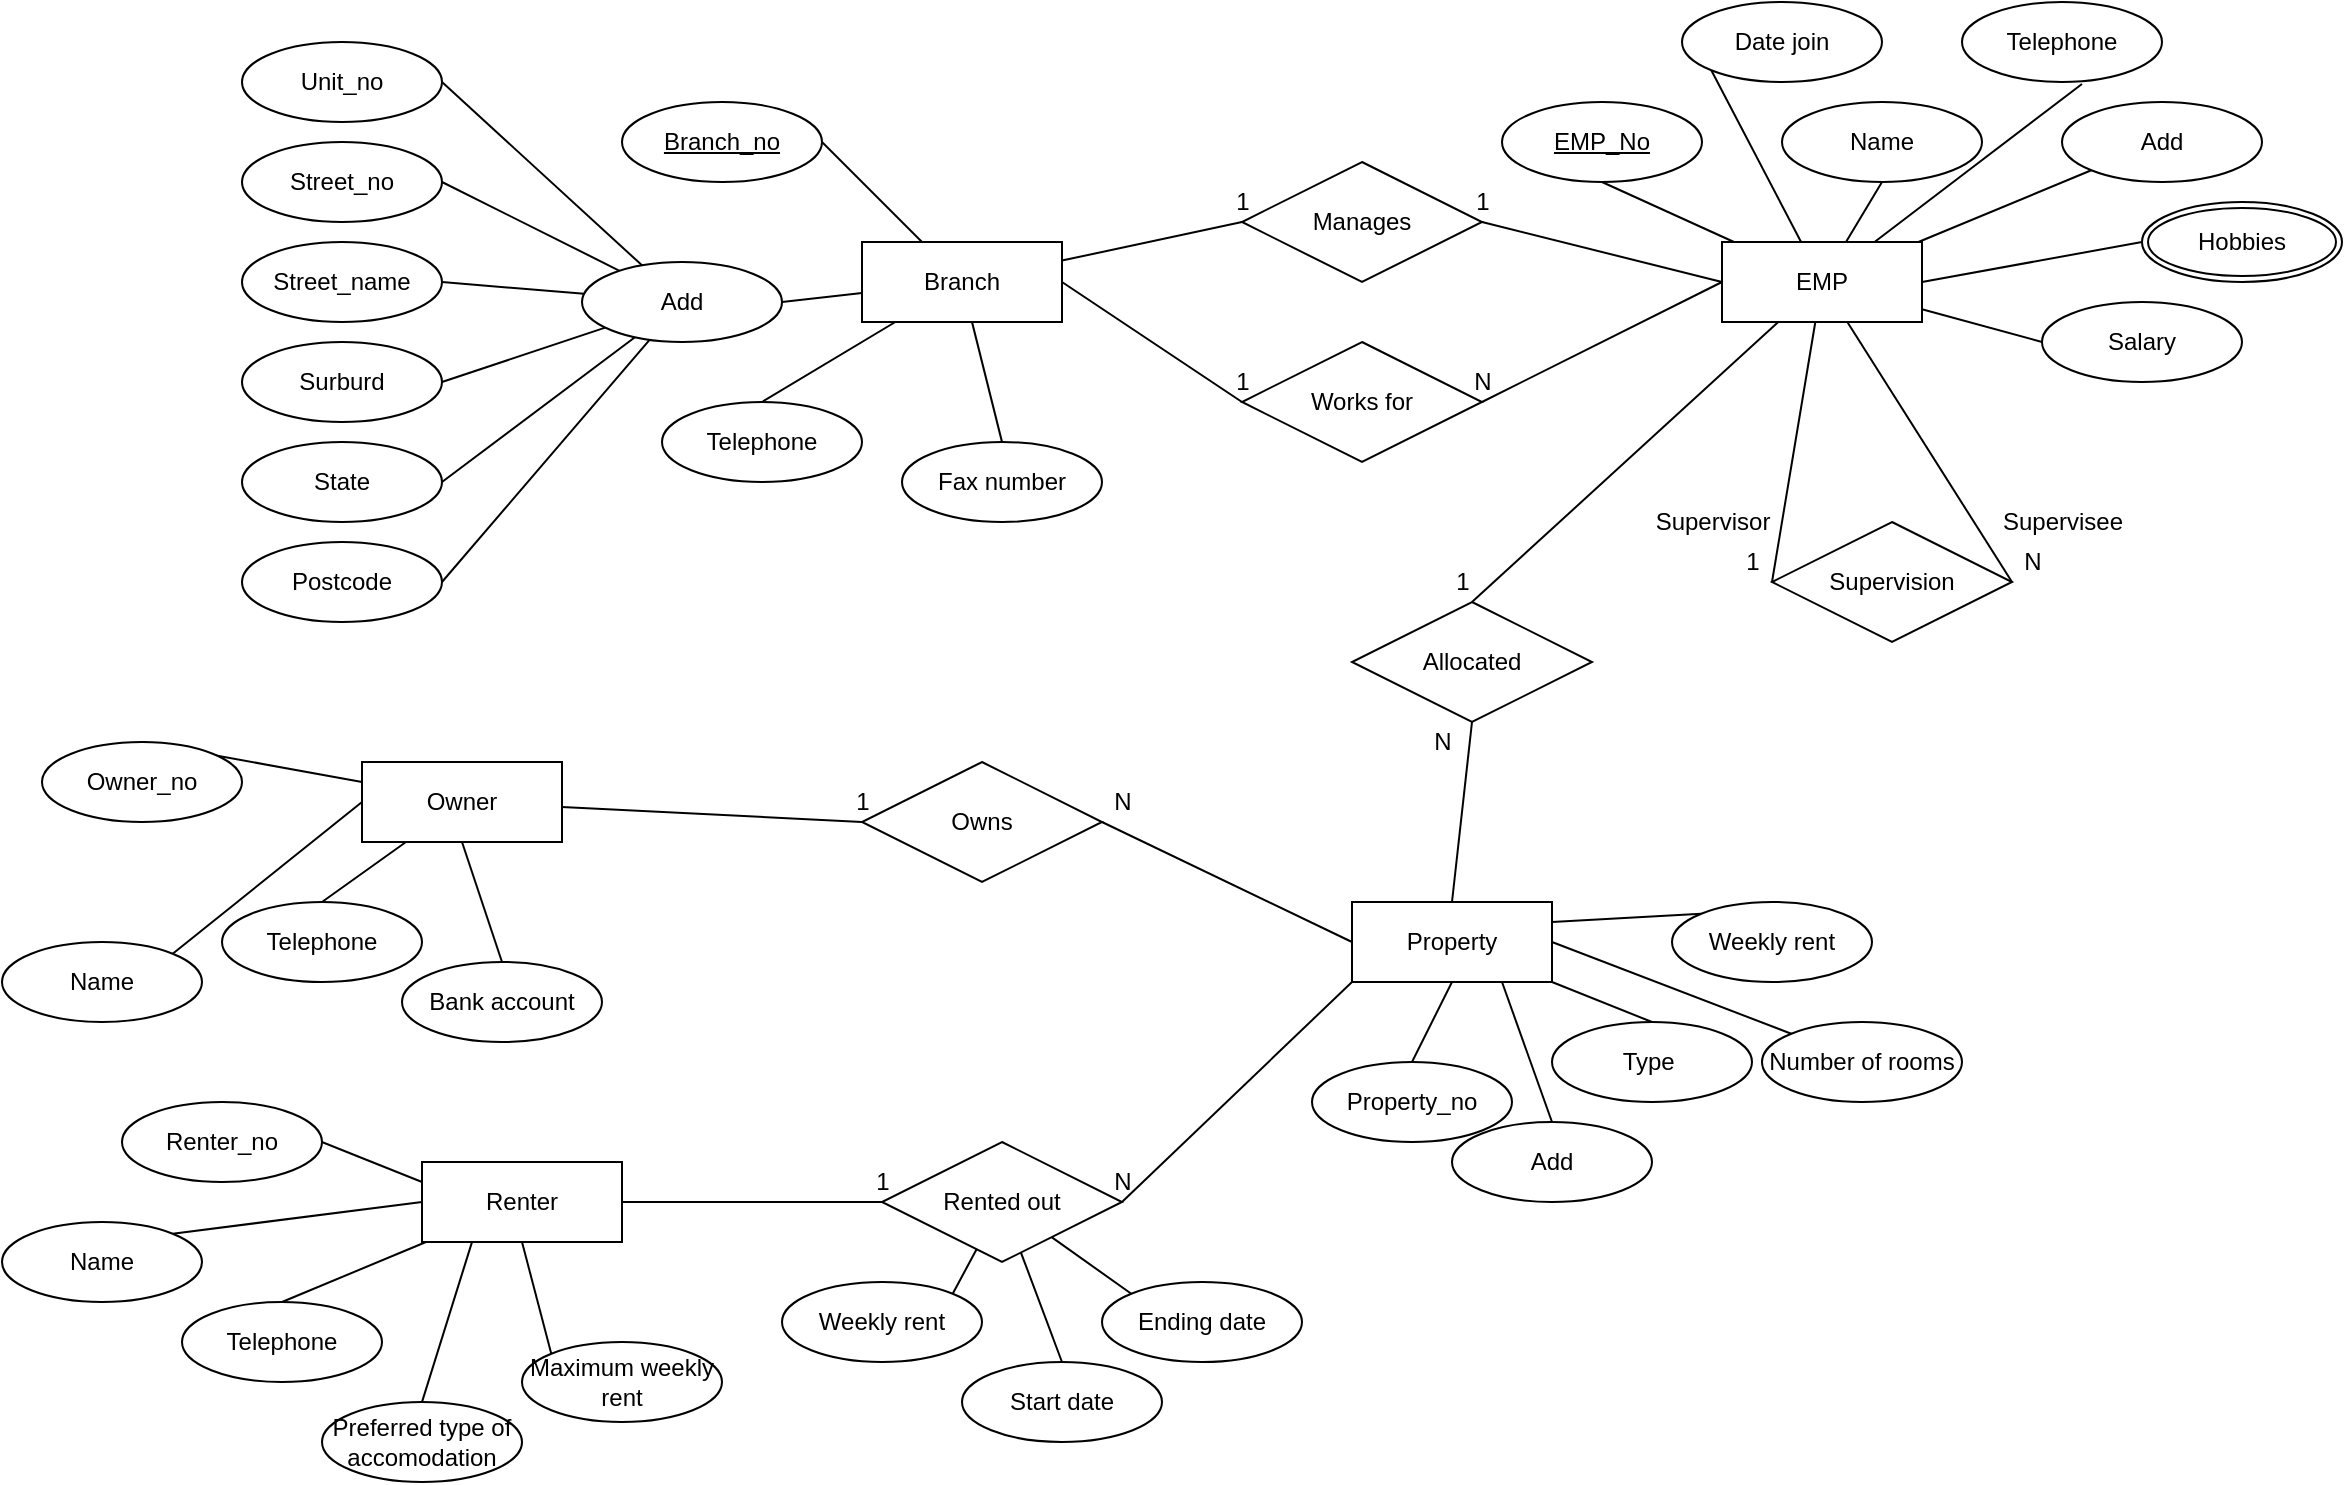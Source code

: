 <mxfile version="17.4.0" type="github">
  <diagram id="iC2OkQcmVE87tpqZO7PF" name="Page-1">
    <mxGraphModel dx="1571" dy="882" grid="1" gridSize="10" guides="1" tooltips="1" connect="1" arrows="1" fold="1" page="0" pageScale="1" pageWidth="827" pageHeight="1169" math="0" shadow="0">
      <root>
        <mxCell id="0" />
        <mxCell id="1" parent="0" />
        <mxCell id="CD2yUSzyct3haJE1qUkn-60" style="rounded=0;orthogonalLoop=1;jettySize=auto;html=1;entryX=1;entryY=0.5;entryDx=0;entryDy=0;endArrow=none;endFill=0;strokeColor=default;" edge="1" parent="1" source="CD2yUSzyct3haJE1qUkn-1" target="CD2yUSzyct3haJE1qUkn-2">
          <mxGeometry relative="1" as="geometry" />
        </mxCell>
        <mxCell id="CD2yUSzyct3haJE1qUkn-61" style="edgeStyle=none;rounded=0;orthogonalLoop=1;jettySize=auto;html=1;entryX=1;entryY=0.5;entryDx=0;entryDy=0;endArrow=none;endFill=0;strokeColor=default;" edge="1" parent="1" source="CD2yUSzyct3haJE1qUkn-1" target="CD2yUSzyct3haJE1qUkn-3">
          <mxGeometry relative="1" as="geometry" />
        </mxCell>
        <mxCell id="CD2yUSzyct3haJE1qUkn-62" style="edgeStyle=none;rounded=0;orthogonalLoop=1;jettySize=auto;html=1;entryX=0.5;entryY=0;entryDx=0;entryDy=0;endArrow=none;endFill=0;strokeColor=default;" edge="1" parent="1" source="CD2yUSzyct3haJE1qUkn-1" target="CD2yUSzyct3haJE1qUkn-4">
          <mxGeometry relative="1" as="geometry" />
        </mxCell>
        <mxCell id="CD2yUSzyct3haJE1qUkn-63" style="edgeStyle=none;rounded=0;orthogonalLoop=1;jettySize=auto;html=1;entryX=0.5;entryY=0;entryDx=0;entryDy=0;endArrow=none;endFill=0;strokeColor=default;" edge="1" parent="1" source="CD2yUSzyct3haJE1qUkn-1" target="CD2yUSzyct3haJE1qUkn-5">
          <mxGeometry relative="1" as="geometry" />
        </mxCell>
        <mxCell id="CD2yUSzyct3haJE1qUkn-65" style="edgeStyle=none;rounded=0;orthogonalLoop=1;jettySize=auto;html=1;entryX=0;entryY=0.5;entryDx=0;entryDy=0;endArrow=none;endFill=0;strokeColor=default;" edge="1" parent="1" source="CD2yUSzyct3haJE1qUkn-1" target="CD2yUSzyct3haJE1qUkn-64">
          <mxGeometry relative="1" as="geometry" />
        </mxCell>
        <mxCell id="CD2yUSzyct3haJE1qUkn-1" value="Branch" style="whiteSpace=wrap;html=1;align=center;" vertex="1" parent="1">
          <mxGeometry x="180" y="140" width="100" height="40" as="geometry" />
        </mxCell>
        <mxCell id="CD2yUSzyct3haJE1qUkn-2" value="Branch_no" style="ellipse;whiteSpace=wrap;html=1;align=center;fontStyle=4;" vertex="1" parent="1">
          <mxGeometry x="60" y="70" width="100" height="40" as="geometry" />
        </mxCell>
        <mxCell id="CD2yUSzyct3haJE1qUkn-177" style="edgeStyle=none;rounded=0;orthogonalLoop=1;jettySize=auto;html=1;entryX=1;entryY=0.5;entryDx=0;entryDy=0;endArrow=none;endFill=0;strokeColor=default;" edge="1" parent="1" source="CD2yUSzyct3haJE1qUkn-3" target="CD2yUSzyct3haJE1qUkn-169">
          <mxGeometry relative="1" as="geometry" />
        </mxCell>
        <mxCell id="CD2yUSzyct3haJE1qUkn-178" style="edgeStyle=none;rounded=0;orthogonalLoop=1;jettySize=auto;html=1;entryX=1;entryY=0.5;entryDx=0;entryDy=0;endArrow=none;endFill=0;strokeColor=default;" edge="1" parent="1" source="CD2yUSzyct3haJE1qUkn-3" target="CD2yUSzyct3haJE1qUkn-170">
          <mxGeometry relative="1" as="geometry" />
        </mxCell>
        <mxCell id="CD2yUSzyct3haJE1qUkn-179" style="edgeStyle=none;rounded=0;orthogonalLoop=1;jettySize=auto;html=1;entryX=1;entryY=0.5;entryDx=0;entryDy=0;endArrow=none;endFill=0;strokeColor=default;" edge="1" parent="1" source="CD2yUSzyct3haJE1qUkn-3" target="CD2yUSzyct3haJE1qUkn-171">
          <mxGeometry relative="1" as="geometry" />
        </mxCell>
        <mxCell id="CD2yUSzyct3haJE1qUkn-180" style="edgeStyle=none;rounded=0;orthogonalLoop=1;jettySize=auto;html=1;entryX=1;entryY=0.5;entryDx=0;entryDy=0;endArrow=none;endFill=0;strokeColor=default;" edge="1" parent="1" source="CD2yUSzyct3haJE1qUkn-3" target="CD2yUSzyct3haJE1qUkn-172">
          <mxGeometry relative="1" as="geometry" />
        </mxCell>
        <mxCell id="CD2yUSzyct3haJE1qUkn-181" style="edgeStyle=none;rounded=0;orthogonalLoop=1;jettySize=auto;html=1;entryX=1;entryY=0.5;entryDx=0;entryDy=0;endArrow=none;endFill=0;strokeColor=default;" edge="1" parent="1" source="CD2yUSzyct3haJE1qUkn-3" target="CD2yUSzyct3haJE1qUkn-173">
          <mxGeometry relative="1" as="geometry" />
        </mxCell>
        <mxCell id="CD2yUSzyct3haJE1qUkn-182" style="edgeStyle=none;rounded=0;orthogonalLoop=1;jettySize=auto;html=1;entryX=1;entryY=0.5;entryDx=0;entryDy=0;endArrow=none;endFill=0;strokeColor=default;" edge="1" parent="1" source="CD2yUSzyct3haJE1qUkn-3" target="CD2yUSzyct3haJE1qUkn-174">
          <mxGeometry relative="1" as="geometry" />
        </mxCell>
        <mxCell id="CD2yUSzyct3haJE1qUkn-3" value="Add" style="ellipse;whiteSpace=wrap;html=1;align=center;" vertex="1" parent="1">
          <mxGeometry x="40" y="150" width="100" height="40" as="geometry" />
        </mxCell>
        <mxCell id="CD2yUSzyct3haJE1qUkn-4" value="Telephone" style="ellipse;whiteSpace=wrap;html=1;align=center;" vertex="1" parent="1">
          <mxGeometry x="80" y="220" width="100" height="40" as="geometry" />
        </mxCell>
        <mxCell id="CD2yUSzyct3haJE1qUkn-5" value="Fax number" style="ellipse;whiteSpace=wrap;html=1;align=center;" vertex="1" parent="1">
          <mxGeometry x="200" y="240" width="100" height="40" as="geometry" />
        </mxCell>
        <mxCell id="CD2yUSzyct3haJE1qUkn-69" style="edgeStyle=none;rounded=0;orthogonalLoop=1;jettySize=auto;html=1;entryX=0.5;entryY=1;entryDx=0;entryDy=0;endArrow=none;endFill=0;strokeColor=default;" edge="1" parent="1" source="CD2yUSzyct3haJE1qUkn-7" target="CD2yUSzyct3haJE1qUkn-8">
          <mxGeometry relative="1" as="geometry" />
        </mxCell>
        <mxCell id="CD2yUSzyct3haJE1qUkn-70" style="edgeStyle=none;rounded=0;orthogonalLoop=1;jettySize=auto;html=1;entryX=0;entryY=1;entryDx=0;entryDy=0;endArrow=none;endFill=0;strokeColor=default;" edge="1" parent="1" source="CD2yUSzyct3haJE1qUkn-7" target="CD2yUSzyct3haJE1qUkn-12">
          <mxGeometry relative="1" as="geometry" />
        </mxCell>
        <mxCell id="CD2yUSzyct3haJE1qUkn-71" style="edgeStyle=none;rounded=0;orthogonalLoop=1;jettySize=auto;html=1;entryX=0.5;entryY=1;entryDx=0;entryDy=0;endArrow=none;endFill=0;strokeColor=default;" edge="1" parent="1" source="CD2yUSzyct3haJE1qUkn-7" target="CD2yUSzyct3haJE1qUkn-11">
          <mxGeometry relative="1" as="geometry" />
        </mxCell>
        <mxCell id="CD2yUSzyct3haJE1qUkn-73" style="edgeStyle=none;rounded=0;orthogonalLoop=1;jettySize=auto;html=1;entryX=0.6;entryY=1.025;entryDx=0;entryDy=0;entryPerimeter=0;endArrow=none;endFill=0;strokeColor=default;" edge="1" parent="1" source="CD2yUSzyct3haJE1qUkn-7" target="CD2yUSzyct3haJE1qUkn-10">
          <mxGeometry relative="1" as="geometry" />
        </mxCell>
        <mxCell id="CD2yUSzyct3haJE1qUkn-74" style="edgeStyle=none;rounded=0;orthogonalLoop=1;jettySize=auto;html=1;entryX=0;entryY=1;entryDx=0;entryDy=0;endArrow=none;endFill=0;strokeColor=default;" edge="1" parent="1" source="CD2yUSzyct3haJE1qUkn-7" target="CD2yUSzyct3haJE1qUkn-9">
          <mxGeometry relative="1" as="geometry" />
        </mxCell>
        <mxCell id="CD2yUSzyct3haJE1qUkn-75" style="edgeStyle=none;rounded=0;orthogonalLoop=1;jettySize=auto;html=1;exitX=1;exitY=0.5;exitDx=0;exitDy=0;entryX=0;entryY=0.5;entryDx=0;entryDy=0;endArrow=none;endFill=0;strokeColor=default;" edge="1" parent="1" source="CD2yUSzyct3haJE1qUkn-7" target="CD2yUSzyct3haJE1qUkn-68">
          <mxGeometry relative="1" as="geometry" />
        </mxCell>
        <mxCell id="CD2yUSzyct3haJE1qUkn-76" style="edgeStyle=none;rounded=0;orthogonalLoop=1;jettySize=auto;html=1;entryX=0;entryY=0.5;entryDx=0;entryDy=0;endArrow=none;endFill=0;strokeColor=default;" edge="1" parent="1" source="CD2yUSzyct3haJE1qUkn-7" target="CD2yUSzyct3haJE1qUkn-14">
          <mxGeometry relative="1" as="geometry" />
        </mxCell>
        <mxCell id="CD2yUSzyct3haJE1qUkn-85" style="edgeStyle=none;rounded=0;orthogonalLoop=1;jettySize=auto;html=1;entryX=0;entryY=0.5;entryDx=0;entryDy=0;endArrow=none;endFill=0;strokeColor=default;" edge="1" parent="1" source="CD2yUSzyct3haJE1qUkn-7" target="CD2yUSzyct3haJE1qUkn-84">
          <mxGeometry relative="1" as="geometry" />
        </mxCell>
        <mxCell id="CD2yUSzyct3haJE1qUkn-86" style="edgeStyle=none;rounded=0;orthogonalLoop=1;jettySize=auto;html=1;entryX=1;entryY=0.5;entryDx=0;entryDy=0;endArrow=none;endFill=0;strokeColor=default;" edge="1" parent="1" source="CD2yUSzyct3haJE1qUkn-7" target="CD2yUSzyct3haJE1qUkn-84">
          <mxGeometry relative="1" as="geometry" />
        </mxCell>
        <mxCell id="CD2yUSzyct3haJE1qUkn-122" style="edgeStyle=none;rounded=0;orthogonalLoop=1;jettySize=auto;html=1;entryX=0.5;entryY=0;entryDx=0;entryDy=0;endArrow=none;endFill=0;strokeColor=default;" edge="1" parent="1" source="CD2yUSzyct3haJE1qUkn-7" target="CD2yUSzyct3haJE1qUkn-121">
          <mxGeometry relative="1" as="geometry" />
        </mxCell>
        <mxCell id="CD2yUSzyct3haJE1qUkn-7" value="EMP" style="whiteSpace=wrap;html=1;align=center;" vertex="1" parent="1">
          <mxGeometry x="610" y="140" width="100" height="40" as="geometry" />
        </mxCell>
        <mxCell id="CD2yUSzyct3haJE1qUkn-8" value="EMP_No" style="ellipse;whiteSpace=wrap;html=1;align=center;fontStyle=4;" vertex="1" parent="1">
          <mxGeometry x="500" y="70" width="100" height="40" as="geometry" />
        </mxCell>
        <mxCell id="CD2yUSzyct3haJE1qUkn-9" value="Add" style="ellipse;whiteSpace=wrap;html=1;align=center;" vertex="1" parent="1">
          <mxGeometry x="780" y="70" width="100" height="40" as="geometry" />
        </mxCell>
        <mxCell id="CD2yUSzyct3haJE1qUkn-10" value="Telephone" style="ellipse;whiteSpace=wrap;html=1;align=center;" vertex="1" parent="1">
          <mxGeometry x="730" y="20" width="100" height="40" as="geometry" />
        </mxCell>
        <mxCell id="CD2yUSzyct3haJE1qUkn-11" value="Name" style="ellipse;whiteSpace=wrap;html=1;align=center;" vertex="1" parent="1">
          <mxGeometry x="640" y="70" width="100" height="40" as="geometry" />
        </mxCell>
        <mxCell id="CD2yUSzyct3haJE1qUkn-12" value="Date join" style="ellipse;whiteSpace=wrap;html=1;align=center;" vertex="1" parent="1">
          <mxGeometry x="590" y="20" width="100" height="40" as="geometry" />
        </mxCell>
        <mxCell id="CD2yUSzyct3haJE1qUkn-14" value="Salary" style="ellipse;whiteSpace=wrap;html=1;align=center;" vertex="1" parent="1">
          <mxGeometry x="770" y="170" width="100" height="40" as="geometry" />
        </mxCell>
        <mxCell id="CD2yUSzyct3haJE1qUkn-66" style="edgeStyle=none;rounded=0;orthogonalLoop=1;jettySize=auto;html=1;entryX=0;entryY=0.5;entryDx=0;entryDy=0;endArrow=none;endFill=0;strokeColor=default;exitX=1;exitY=0.5;exitDx=0;exitDy=0;" edge="1" parent="1" source="CD2yUSzyct3haJE1qUkn-64" target="CD2yUSzyct3haJE1qUkn-7">
          <mxGeometry relative="1" as="geometry" />
        </mxCell>
        <mxCell id="CD2yUSzyct3haJE1qUkn-64" value="Manages" style="shape=rhombus;perimeter=rhombusPerimeter;whiteSpace=wrap;html=1;align=center;" vertex="1" parent="1">
          <mxGeometry x="370" y="100" width="120" height="60" as="geometry" />
        </mxCell>
        <mxCell id="CD2yUSzyct3haJE1qUkn-68" value="Hobbies" style="ellipse;shape=doubleEllipse;margin=3;whiteSpace=wrap;html=1;align=center;" vertex="1" parent="1">
          <mxGeometry x="820" y="120" width="100" height="40" as="geometry" />
        </mxCell>
        <mxCell id="CD2yUSzyct3haJE1qUkn-78" style="edgeStyle=none;rounded=0;orthogonalLoop=1;jettySize=auto;html=1;entryX=0;entryY=0.5;entryDx=0;entryDy=0;endArrow=none;endFill=0;strokeColor=default;exitX=1;exitY=0.5;exitDx=0;exitDy=0;" edge="1" parent="1" source="CD2yUSzyct3haJE1qUkn-77" target="CD2yUSzyct3haJE1qUkn-7">
          <mxGeometry relative="1" as="geometry" />
        </mxCell>
        <mxCell id="CD2yUSzyct3haJE1qUkn-79" style="edgeStyle=none;rounded=0;orthogonalLoop=1;jettySize=auto;html=1;entryX=1;entryY=0.5;entryDx=0;entryDy=0;endArrow=none;endFill=0;strokeColor=default;exitX=0;exitY=0.5;exitDx=0;exitDy=0;" edge="1" parent="1" source="CD2yUSzyct3haJE1qUkn-77" target="CD2yUSzyct3haJE1qUkn-1">
          <mxGeometry relative="1" as="geometry" />
        </mxCell>
        <mxCell id="CD2yUSzyct3haJE1qUkn-77" value="Works for" style="shape=rhombus;perimeter=rhombusPerimeter;whiteSpace=wrap;html=1;align=center;" vertex="1" parent="1">
          <mxGeometry x="370" y="190" width="120" height="60" as="geometry" />
        </mxCell>
        <mxCell id="CD2yUSzyct3haJE1qUkn-80" value="1" style="text;html=1;align=center;verticalAlign=middle;resizable=0;points=[];autosize=1;strokeColor=none;fillColor=none;" vertex="1" parent="1">
          <mxGeometry x="360" y="110" width="20" height="20" as="geometry" />
        </mxCell>
        <mxCell id="CD2yUSzyct3haJE1qUkn-81" value="1" style="text;html=1;align=center;verticalAlign=middle;resizable=0;points=[];autosize=1;strokeColor=none;fillColor=none;" vertex="1" parent="1">
          <mxGeometry x="480" y="110" width="20" height="20" as="geometry" />
        </mxCell>
        <mxCell id="CD2yUSzyct3haJE1qUkn-82" value="1" style="text;html=1;align=center;verticalAlign=middle;resizable=0;points=[];autosize=1;strokeColor=none;fillColor=none;" vertex="1" parent="1">
          <mxGeometry x="360" y="200" width="20" height="20" as="geometry" />
        </mxCell>
        <mxCell id="CD2yUSzyct3haJE1qUkn-83" value="N" style="text;html=1;align=center;verticalAlign=middle;resizable=0;points=[];autosize=1;strokeColor=none;fillColor=none;" vertex="1" parent="1">
          <mxGeometry x="480" y="200" width="20" height="20" as="geometry" />
        </mxCell>
        <mxCell id="CD2yUSzyct3haJE1qUkn-84" value="Supervision" style="shape=rhombus;perimeter=rhombusPerimeter;whiteSpace=wrap;html=1;align=center;" vertex="1" parent="1">
          <mxGeometry x="635" y="280" width="120" height="60" as="geometry" />
        </mxCell>
        <mxCell id="CD2yUSzyct3haJE1qUkn-87" value="1" style="text;html=1;align=center;verticalAlign=middle;resizable=0;points=[];autosize=1;strokeColor=none;fillColor=none;" vertex="1" parent="1">
          <mxGeometry x="615" y="290" width="20" height="20" as="geometry" />
        </mxCell>
        <mxCell id="CD2yUSzyct3haJE1qUkn-88" value="N" style="text;html=1;align=center;verticalAlign=middle;resizable=0;points=[];autosize=1;strokeColor=none;fillColor=none;" vertex="1" parent="1">
          <mxGeometry x="755" y="290" width="20" height="20" as="geometry" />
        </mxCell>
        <mxCell id="CD2yUSzyct3haJE1qUkn-89" value="Supervisor" style="text;html=1;align=center;verticalAlign=middle;resizable=0;points=[];autosize=1;strokeColor=none;fillColor=none;" vertex="1" parent="1">
          <mxGeometry x="570" y="270" width="70" height="20" as="geometry" />
        </mxCell>
        <mxCell id="CD2yUSzyct3haJE1qUkn-90" value="Supervisee" style="text;html=1;align=center;verticalAlign=middle;resizable=0;points=[];autosize=1;strokeColor=none;fillColor=none;" vertex="1" parent="1">
          <mxGeometry x="740" y="270" width="80" height="20" as="geometry" />
        </mxCell>
        <mxCell id="CD2yUSzyct3haJE1qUkn-115" style="edgeStyle=none;rounded=0;orthogonalLoop=1;jettySize=auto;html=1;exitX=0.5;exitY=1;exitDx=0;exitDy=0;entryX=0.5;entryY=0;entryDx=0;entryDy=0;endArrow=none;endFill=0;strokeColor=default;" edge="1" parent="1" source="CD2yUSzyct3haJE1qUkn-106" target="CD2yUSzyct3haJE1qUkn-107">
          <mxGeometry relative="1" as="geometry" />
        </mxCell>
        <mxCell id="CD2yUSzyct3haJE1qUkn-116" style="edgeStyle=none;rounded=0;orthogonalLoop=1;jettySize=auto;html=1;exitX=0.75;exitY=1;exitDx=0;exitDy=0;entryX=0.5;entryY=0;entryDx=0;entryDy=0;endArrow=none;endFill=0;strokeColor=default;" edge="1" parent="1" source="CD2yUSzyct3haJE1qUkn-106" target="CD2yUSzyct3haJE1qUkn-108">
          <mxGeometry relative="1" as="geometry" />
        </mxCell>
        <mxCell id="CD2yUSzyct3haJE1qUkn-117" style="edgeStyle=none;rounded=0;orthogonalLoop=1;jettySize=auto;html=1;entryX=0.5;entryY=0;entryDx=0;entryDy=0;endArrow=none;endFill=0;strokeColor=default;" edge="1" parent="1" source="CD2yUSzyct3haJE1qUkn-106" target="CD2yUSzyct3haJE1qUkn-109">
          <mxGeometry relative="1" as="geometry" />
        </mxCell>
        <mxCell id="CD2yUSzyct3haJE1qUkn-118" style="edgeStyle=none;rounded=0;orthogonalLoop=1;jettySize=auto;html=1;exitX=1;exitY=0.25;exitDx=0;exitDy=0;entryX=0;entryY=0;entryDx=0;entryDy=0;endArrow=none;endFill=0;strokeColor=default;" edge="1" parent="1" source="CD2yUSzyct3haJE1qUkn-106" target="CD2yUSzyct3haJE1qUkn-111">
          <mxGeometry relative="1" as="geometry" />
        </mxCell>
        <mxCell id="CD2yUSzyct3haJE1qUkn-119" style="edgeStyle=none;rounded=0;orthogonalLoop=1;jettySize=auto;html=1;entryX=0;entryY=0;entryDx=0;entryDy=0;endArrow=none;endFill=0;strokeColor=default;exitX=1;exitY=0.5;exitDx=0;exitDy=0;" edge="1" parent="1" source="CD2yUSzyct3haJE1qUkn-106" target="CD2yUSzyct3haJE1qUkn-110">
          <mxGeometry relative="1" as="geometry" />
        </mxCell>
        <mxCell id="CD2yUSzyct3haJE1qUkn-123" style="edgeStyle=none;rounded=0;orthogonalLoop=1;jettySize=auto;html=1;exitX=0.5;exitY=0;exitDx=0;exitDy=0;entryX=0.5;entryY=1;entryDx=0;entryDy=0;endArrow=none;endFill=0;strokeColor=default;" edge="1" parent="1" source="CD2yUSzyct3haJE1qUkn-106" target="CD2yUSzyct3haJE1qUkn-121">
          <mxGeometry relative="1" as="geometry" />
        </mxCell>
        <mxCell id="CD2yUSzyct3haJE1qUkn-157" style="edgeStyle=none;rounded=0;orthogonalLoop=1;jettySize=auto;html=1;exitX=0;exitY=1;exitDx=0;exitDy=0;entryX=1;entryY=0.5;entryDx=0;entryDy=0;endArrow=none;endFill=0;strokeColor=default;" edge="1" parent="1" source="CD2yUSzyct3haJE1qUkn-106" target="CD2yUSzyct3haJE1qUkn-156">
          <mxGeometry relative="1" as="geometry" />
        </mxCell>
        <mxCell id="CD2yUSzyct3haJE1qUkn-106" value="Property" style="whiteSpace=wrap;html=1;align=center;" vertex="1" parent="1">
          <mxGeometry x="425" y="470" width="100" height="40" as="geometry" />
        </mxCell>
        <mxCell id="CD2yUSzyct3haJE1qUkn-107" value="Property_no" style="ellipse;whiteSpace=wrap;html=1;align=center;" vertex="1" parent="1">
          <mxGeometry x="405" y="550" width="100" height="40" as="geometry" />
        </mxCell>
        <mxCell id="CD2yUSzyct3haJE1qUkn-108" value="Add" style="ellipse;whiteSpace=wrap;html=1;align=center;" vertex="1" parent="1">
          <mxGeometry x="475" y="580" width="100" height="40" as="geometry" />
        </mxCell>
        <mxCell id="CD2yUSzyct3haJE1qUkn-109" value="Type&amp;nbsp;" style="ellipse;whiteSpace=wrap;html=1;align=center;" vertex="1" parent="1">
          <mxGeometry x="525" y="530" width="100" height="40" as="geometry" />
        </mxCell>
        <mxCell id="CD2yUSzyct3haJE1qUkn-110" value="Number of rooms" style="ellipse;whiteSpace=wrap;html=1;align=center;" vertex="1" parent="1">
          <mxGeometry x="630" y="530" width="100" height="40" as="geometry" />
        </mxCell>
        <mxCell id="CD2yUSzyct3haJE1qUkn-111" value="Weekly rent" style="ellipse;whiteSpace=wrap;html=1;align=center;" vertex="1" parent="1">
          <mxGeometry x="585" y="470" width="100" height="40" as="geometry" />
        </mxCell>
        <mxCell id="CD2yUSzyct3haJE1qUkn-121" value="Allocated" style="shape=rhombus;perimeter=rhombusPerimeter;whiteSpace=wrap;html=1;align=center;" vertex="1" parent="1">
          <mxGeometry x="425" y="320" width="120" height="60" as="geometry" />
        </mxCell>
        <mxCell id="CD2yUSzyct3haJE1qUkn-124" value="1" style="text;html=1;align=center;verticalAlign=middle;resizable=0;points=[];autosize=1;strokeColor=none;fillColor=none;" vertex="1" parent="1">
          <mxGeometry x="470" y="300" width="20" height="20" as="geometry" />
        </mxCell>
        <mxCell id="CD2yUSzyct3haJE1qUkn-125" value="N" style="text;html=1;align=center;verticalAlign=middle;resizable=0;points=[];autosize=1;strokeColor=none;fillColor=none;" vertex="1" parent="1">
          <mxGeometry x="460" y="380" width="20" height="20" as="geometry" />
        </mxCell>
        <mxCell id="CD2yUSzyct3haJE1qUkn-127" style="edgeStyle=none;rounded=0;orthogonalLoop=1;jettySize=auto;html=1;exitX=0;exitY=0.25;exitDx=0;exitDy=0;entryX=0.5;entryY=0;entryDx=0;entryDy=0;endArrow=none;endFill=0;strokeColor=default;" edge="1" source="CD2yUSzyct3haJE1qUkn-132" target="CD2yUSzyct3haJE1qUkn-133" parent="1">
          <mxGeometry relative="1" as="geometry" />
        </mxCell>
        <mxCell id="CD2yUSzyct3haJE1qUkn-128" style="edgeStyle=none;rounded=0;orthogonalLoop=1;jettySize=auto;html=1;exitX=0;exitY=0.5;exitDx=0;exitDy=0;entryX=1;entryY=0;entryDx=0;entryDy=0;endArrow=none;endFill=0;strokeColor=default;" edge="1" source="CD2yUSzyct3haJE1qUkn-132" target="CD2yUSzyct3haJE1qUkn-134" parent="1">
          <mxGeometry relative="1" as="geometry" />
        </mxCell>
        <mxCell id="CD2yUSzyct3haJE1qUkn-129" style="edgeStyle=none;rounded=0;orthogonalLoop=1;jettySize=auto;html=1;entryX=0.5;entryY=0;entryDx=0;entryDy=0;endArrow=none;endFill=0;strokeColor=default;" edge="1" source="CD2yUSzyct3haJE1qUkn-132" target="CD2yUSzyct3haJE1qUkn-135" parent="1">
          <mxGeometry relative="1" as="geometry" />
        </mxCell>
        <mxCell id="CD2yUSzyct3haJE1qUkn-131" style="edgeStyle=none;rounded=0;orthogonalLoop=1;jettySize=auto;html=1;entryX=0.5;entryY=0;entryDx=0;entryDy=0;endArrow=none;endFill=0;strokeColor=default;exitX=0.5;exitY=1;exitDx=0;exitDy=0;" edge="1" source="CD2yUSzyct3haJE1qUkn-132" target="CD2yUSzyct3haJE1qUkn-136" parent="1">
          <mxGeometry relative="1" as="geometry" />
        </mxCell>
        <mxCell id="CD2yUSzyct3haJE1qUkn-151" style="edgeStyle=none;rounded=0;orthogonalLoop=1;jettySize=auto;html=1;entryX=0;entryY=0.5;entryDx=0;entryDy=0;endArrow=none;endFill=0;strokeColor=default;" edge="1" parent="1" source="CD2yUSzyct3haJE1qUkn-132" target="CD2yUSzyct3haJE1qUkn-150">
          <mxGeometry relative="1" as="geometry" />
        </mxCell>
        <mxCell id="CD2yUSzyct3haJE1qUkn-132" value="Owner" style="whiteSpace=wrap;html=1;align=center;" vertex="1" parent="1">
          <mxGeometry x="-70" y="400" width="100" height="40" as="geometry" />
        </mxCell>
        <mxCell id="CD2yUSzyct3haJE1qUkn-133" value="Owner_no" style="ellipse;whiteSpace=wrap;html=1;align=center;" vertex="1" parent="1">
          <mxGeometry x="-230" y="390" width="100" height="40" as="geometry" />
        </mxCell>
        <mxCell id="CD2yUSzyct3haJE1qUkn-134" value="Name" style="ellipse;whiteSpace=wrap;html=1;align=center;" vertex="1" parent="1">
          <mxGeometry x="-250" y="490" width="100" height="40" as="geometry" />
        </mxCell>
        <mxCell id="CD2yUSzyct3haJE1qUkn-135" value="Telephone" style="ellipse;whiteSpace=wrap;html=1;align=center;" vertex="1" parent="1">
          <mxGeometry x="-140" y="470" width="100" height="40" as="geometry" />
        </mxCell>
        <mxCell id="CD2yUSzyct3haJE1qUkn-136" value="Bank account" style="ellipse;whiteSpace=wrap;html=1;align=center;" vertex="1" parent="1">
          <mxGeometry x="-50" y="500" width="100" height="40" as="geometry" />
        </mxCell>
        <mxCell id="CD2yUSzyct3haJE1qUkn-138" style="edgeStyle=none;rounded=0;orthogonalLoop=1;jettySize=auto;html=1;exitX=0;exitY=0.25;exitDx=0;exitDy=0;entryX=0.5;entryY=0;entryDx=0;entryDy=0;endArrow=none;endFill=0;strokeColor=default;" edge="1" source="CD2yUSzyct3haJE1qUkn-143" target="CD2yUSzyct3haJE1qUkn-144" parent="1">
          <mxGeometry relative="1" as="geometry" />
        </mxCell>
        <mxCell id="CD2yUSzyct3haJE1qUkn-139" style="edgeStyle=none;rounded=0;orthogonalLoop=1;jettySize=auto;html=1;exitX=0;exitY=0.5;exitDx=0;exitDy=0;entryX=1;entryY=0;entryDx=0;entryDy=0;endArrow=none;endFill=0;strokeColor=default;" edge="1" source="CD2yUSzyct3haJE1qUkn-143" target="CD2yUSzyct3haJE1qUkn-145" parent="1">
          <mxGeometry relative="1" as="geometry" />
        </mxCell>
        <mxCell id="CD2yUSzyct3haJE1qUkn-140" style="edgeStyle=none;rounded=0;orthogonalLoop=1;jettySize=auto;html=1;entryX=0.5;entryY=0;entryDx=0;entryDy=0;endArrow=none;endFill=0;strokeColor=default;" edge="1" source="CD2yUSzyct3haJE1qUkn-143" target="CD2yUSzyct3haJE1qUkn-146" parent="1">
          <mxGeometry relative="1" as="geometry" />
        </mxCell>
        <mxCell id="CD2yUSzyct3haJE1qUkn-141" style="edgeStyle=none;rounded=0;orthogonalLoop=1;jettySize=auto;html=1;exitX=0.5;exitY=1;exitDx=0;exitDy=0;entryX=0;entryY=0;entryDx=0;entryDy=0;endArrow=none;endFill=0;strokeColor=default;" edge="1" source="CD2yUSzyct3haJE1qUkn-143" target="CD2yUSzyct3haJE1qUkn-148" parent="1">
          <mxGeometry relative="1" as="geometry" />
        </mxCell>
        <mxCell id="CD2yUSzyct3haJE1qUkn-142" style="edgeStyle=none;rounded=0;orthogonalLoop=1;jettySize=auto;html=1;entryX=0.5;entryY=0;entryDx=0;entryDy=0;endArrow=none;endFill=0;strokeColor=default;exitX=0.25;exitY=1;exitDx=0;exitDy=0;" edge="1" source="CD2yUSzyct3haJE1qUkn-143" target="CD2yUSzyct3haJE1qUkn-147" parent="1">
          <mxGeometry relative="1" as="geometry" />
        </mxCell>
        <mxCell id="CD2yUSzyct3haJE1qUkn-158" style="edgeStyle=none;rounded=0;orthogonalLoop=1;jettySize=auto;html=1;endArrow=none;endFill=0;strokeColor=default;" edge="1" parent="1" source="CD2yUSzyct3haJE1qUkn-143" target="CD2yUSzyct3haJE1qUkn-156">
          <mxGeometry relative="1" as="geometry" />
        </mxCell>
        <mxCell id="CD2yUSzyct3haJE1qUkn-143" value="Renter" style="whiteSpace=wrap;html=1;align=center;" vertex="1" parent="1">
          <mxGeometry x="-40" y="600" width="100" height="40" as="geometry" />
        </mxCell>
        <mxCell id="CD2yUSzyct3haJE1qUkn-144" value="Renter_no" style="ellipse;whiteSpace=wrap;html=1;align=center;" vertex="1" parent="1">
          <mxGeometry x="-190" y="570" width="100" height="40" as="geometry" />
        </mxCell>
        <mxCell id="CD2yUSzyct3haJE1qUkn-145" value="Name" style="ellipse;whiteSpace=wrap;html=1;align=center;" vertex="1" parent="1">
          <mxGeometry x="-250" y="630" width="100" height="40" as="geometry" />
        </mxCell>
        <mxCell id="CD2yUSzyct3haJE1qUkn-146" value="Telephone" style="ellipse;whiteSpace=wrap;html=1;align=center;" vertex="1" parent="1">
          <mxGeometry x="-160" y="670" width="100" height="40" as="geometry" />
        </mxCell>
        <mxCell id="CD2yUSzyct3haJE1qUkn-147" value="Preferred type of accomodation" style="ellipse;whiteSpace=wrap;html=1;align=center;" vertex="1" parent="1">
          <mxGeometry x="-90" y="720" width="100" height="40" as="geometry" />
        </mxCell>
        <mxCell id="CD2yUSzyct3haJE1qUkn-148" value="Maximum weekly rent" style="ellipse;whiteSpace=wrap;html=1;align=center;" vertex="1" parent="1">
          <mxGeometry x="10" y="690" width="100" height="40" as="geometry" />
        </mxCell>
        <mxCell id="CD2yUSzyct3haJE1qUkn-152" style="edgeStyle=none;rounded=0;orthogonalLoop=1;jettySize=auto;html=1;entryX=0;entryY=0.5;entryDx=0;entryDy=0;endArrow=none;endFill=0;strokeColor=default;exitX=1;exitY=0.5;exitDx=0;exitDy=0;" edge="1" parent="1" source="CD2yUSzyct3haJE1qUkn-150" target="CD2yUSzyct3haJE1qUkn-106">
          <mxGeometry relative="1" as="geometry" />
        </mxCell>
        <mxCell id="CD2yUSzyct3haJE1qUkn-150" value="Owns" style="shape=rhombus;perimeter=rhombusPerimeter;whiteSpace=wrap;html=1;align=center;" vertex="1" parent="1">
          <mxGeometry x="180" y="400" width="120" height="60" as="geometry" />
        </mxCell>
        <mxCell id="CD2yUSzyct3haJE1qUkn-154" value="1" style="text;html=1;align=center;verticalAlign=middle;resizable=0;points=[];autosize=1;strokeColor=none;fillColor=none;" vertex="1" parent="1">
          <mxGeometry x="170" y="410" width="20" height="20" as="geometry" />
        </mxCell>
        <mxCell id="CD2yUSzyct3haJE1qUkn-155" value="N" style="text;html=1;align=center;verticalAlign=middle;resizable=0;points=[];autosize=1;strokeColor=none;fillColor=none;" vertex="1" parent="1">
          <mxGeometry x="300" y="410" width="20" height="20" as="geometry" />
        </mxCell>
        <mxCell id="CD2yUSzyct3haJE1qUkn-164" style="edgeStyle=none;rounded=0;orthogonalLoop=1;jettySize=auto;html=1;entryX=1;entryY=0;entryDx=0;entryDy=0;endArrow=none;endFill=0;strokeColor=default;" edge="1" parent="1" source="CD2yUSzyct3haJE1qUkn-156" target="CD2yUSzyct3haJE1qUkn-161">
          <mxGeometry relative="1" as="geometry" />
        </mxCell>
        <mxCell id="CD2yUSzyct3haJE1qUkn-165" style="edgeStyle=none;rounded=0;orthogonalLoop=1;jettySize=auto;html=1;entryX=0.5;entryY=0;entryDx=0;entryDy=0;endArrow=none;endFill=0;strokeColor=default;" edge="1" parent="1" source="CD2yUSzyct3haJE1qUkn-156" target="CD2yUSzyct3haJE1qUkn-162">
          <mxGeometry relative="1" as="geometry" />
        </mxCell>
        <mxCell id="CD2yUSzyct3haJE1qUkn-166" style="edgeStyle=none;rounded=0;orthogonalLoop=1;jettySize=auto;html=1;entryX=0;entryY=0;entryDx=0;entryDy=0;endArrow=none;endFill=0;strokeColor=default;" edge="1" parent="1" source="CD2yUSzyct3haJE1qUkn-156" target="CD2yUSzyct3haJE1qUkn-163">
          <mxGeometry relative="1" as="geometry" />
        </mxCell>
        <mxCell id="CD2yUSzyct3haJE1qUkn-156" value="Rented out" style="shape=rhombus;perimeter=rhombusPerimeter;whiteSpace=wrap;html=1;align=center;" vertex="1" parent="1">
          <mxGeometry x="190" y="590" width="120" height="60" as="geometry" />
        </mxCell>
        <mxCell id="CD2yUSzyct3haJE1qUkn-159" value="1" style="text;html=1;align=center;verticalAlign=middle;resizable=0;points=[];autosize=1;strokeColor=none;fillColor=none;" vertex="1" parent="1">
          <mxGeometry x="180" y="600" width="20" height="20" as="geometry" />
        </mxCell>
        <mxCell id="CD2yUSzyct3haJE1qUkn-160" value="N" style="text;html=1;align=center;verticalAlign=middle;resizable=0;points=[];autosize=1;strokeColor=none;fillColor=none;" vertex="1" parent="1">
          <mxGeometry x="300" y="600" width="20" height="20" as="geometry" />
        </mxCell>
        <mxCell id="CD2yUSzyct3haJE1qUkn-161" value="Weekly rent" style="ellipse;whiteSpace=wrap;html=1;align=center;" vertex="1" parent="1">
          <mxGeometry x="140" y="660" width="100" height="40" as="geometry" />
        </mxCell>
        <mxCell id="CD2yUSzyct3haJE1qUkn-162" value="Start date" style="ellipse;whiteSpace=wrap;html=1;align=center;" vertex="1" parent="1">
          <mxGeometry x="230" y="700" width="100" height="40" as="geometry" />
        </mxCell>
        <mxCell id="CD2yUSzyct3haJE1qUkn-163" value="Ending date" style="ellipse;whiteSpace=wrap;html=1;align=center;" vertex="1" parent="1">
          <mxGeometry x="300" y="660" width="100" height="40" as="geometry" />
        </mxCell>
        <mxCell id="CD2yUSzyct3haJE1qUkn-169" value="Unit_no" style="ellipse;whiteSpace=wrap;html=1;align=center;" vertex="1" parent="1">
          <mxGeometry x="-130" y="40" width="100" height="40" as="geometry" />
        </mxCell>
        <mxCell id="CD2yUSzyct3haJE1qUkn-170" value="Street_no" style="ellipse;whiteSpace=wrap;html=1;align=center;" vertex="1" parent="1">
          <mxGeometry x="-130" y="90" width="100" height="40" as="geometry" />
        </mxCell>
        <mxCell id="CD2yUSzyct3haJE1qUkn-171" value="Street_name" style="ellipse;whiteSpace=wrap;html=1;align=center;" vertex="1" parent="1">
          <mxGeometry x="-130" y="140" width="100" height="40" as="geometry" />
        </mxCell>
        <mxCell id="CD2yUSzyct3haJE1qUkn-172" value="Surburd" style="ellipse;whiteSpace=wrap;html=1;align=center;" vertex="1" parent="1">
          <mxGeometry x="-130" y="190" width="100" height="40" as="geometry" />
        </mxCell>
        <mxCell id="CD2yUSzyct3haJE1qUkn-173" value="State" style="ellipse;whiteSpace=wrap;html=1;align=center;" vertex="1" parent="1">
          <mxGeometry x="-130" y="240" width="100" height="40" as="geometry" />
        </mxCell>
        <mxCell id="CD2yUSzyct3haJE1qUkn-174" value="Postcode" style="ellipse;whiteSpace=wrap;html=1;align=center;" vertex="1" parent="1">
          <mxGeometry x="-130" y="290" width="100" height="40" as="geometry" />
        </mxCell>
      </root>
    </mxGraphModel>
  </diagram>
</mxfile>
